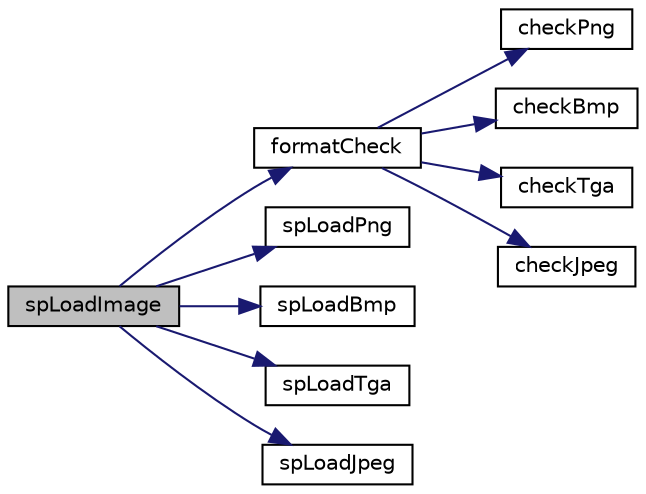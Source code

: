 digraph "spLoadImage"
{
  edge [fontname="Helvetica",fontsize="10",labelfontname="Helvetica",labelfontsize="10"];
  node [fontname="Helvetica",fontsize="10",shape=record];
  rankdir="LR";
  Node39 [label="spLoadImage",height=0.2,width=0.4,color="black", fillcolor="grey75", style="filled", fontcolor="black"];
  Node39 -> Node40 [color="midnightblue",fontsize="10",style="solid",fontname="Helvetica"];
  Node40 [label="formatCheck",height=0.2,width=0.4,color="black", fillcolor="white", style="filled",URL="$_load_image_8cpp.html#a1fcf54613d3063e9ec575e5f7641dd2d"];
  Node40 -> Node41 [color="midnightblue",fontsize="10",style="solid",fontname="Helvetica"];
  Node41 [label="checkPng",height=0.2,width=0.4,color="black", fillcolor="white", style="filled",URL="$_load_image_8cpp.html#a6078894e56b7fc8c3b6fe7fe3d01e911"];
  Node40 -> Node42 [color="midnightblue",fontsize="10",style="solid",fontname="Helvetica"];
  Node42 [label="checkBmp",height=0.2,width=0.4,color="black", fillcolor="white", style="filled",URL="$_load_image_8cpp.html#aebd1f654dbcd718e927feda8ec22c130"];
  Node40 -> Node43 [color="midnightblue",fontsize="10",style="solid",fontname="Helvetica"];
  Node43 [label="checkTga",height=0.2,width=0.4,color="black", fillcolor="white", style="filled",URL="$_load_image_8cpp.html#a1ae73a68eeabd90030e191b4da0bdd66"];
  Node40 -> Node44 [color="midnightblue",fontsize="10",style="solid",fontname="Helvetica"];
  Node44 [label="checkJpeg",height=0.2,width=0.4,color="black", fillcolor="white", style="filled",URL="$_load_image_8cpp.html#a248d8487925d8d11716c0de3113409ca"];
  Node39 -> Node45 [color="midnightblue",fontsize="10",style="solid",fontname="Helvetica"];
  Node45 [label="spLoadPng",height=0.2,width=0.4,color="black", fillcolor="white", style="filled",URL="$_load_image_8cpp.html#abd864f46608f3cd6bf7512d1a3e80a92"];
  Node39 -> Node46 [color="midnightblue",fontsize="10",style="solid",fontname="Helvetica"];
  Node46 [label="spLoadBmp",height=0.2,width=0.4,color="black", fillcolor="white", style="filled",URL="$_load_image_8cpp.html#a9e82c7780ec36b3750d9d6b4a9ae9caf"];
  Node39 -> Node47 [color="midnightblue",fontsize="10",style="solid",fontname="Helvetica"];
  Node47 [label="spLoadTga",height=0.2,width=0.4,color="black", fillcolor="white", style="filled",URL="$_load_image_8cpp.html#a7c091eb6155f93fbef7fe3dd769b5349"];
  Node39 -> Node48 [color="midnightblue",fontsize="10",style="solid",fontname="Helvetica"];
  Node48 [label="spLoadJpeg",height=0.2,width=0.4,color="black", fillcolor="white", style="filled",URL="$_load_image_8cpp.html#aa18321f35b2df03105f847d3e4b7ac13"];
}
